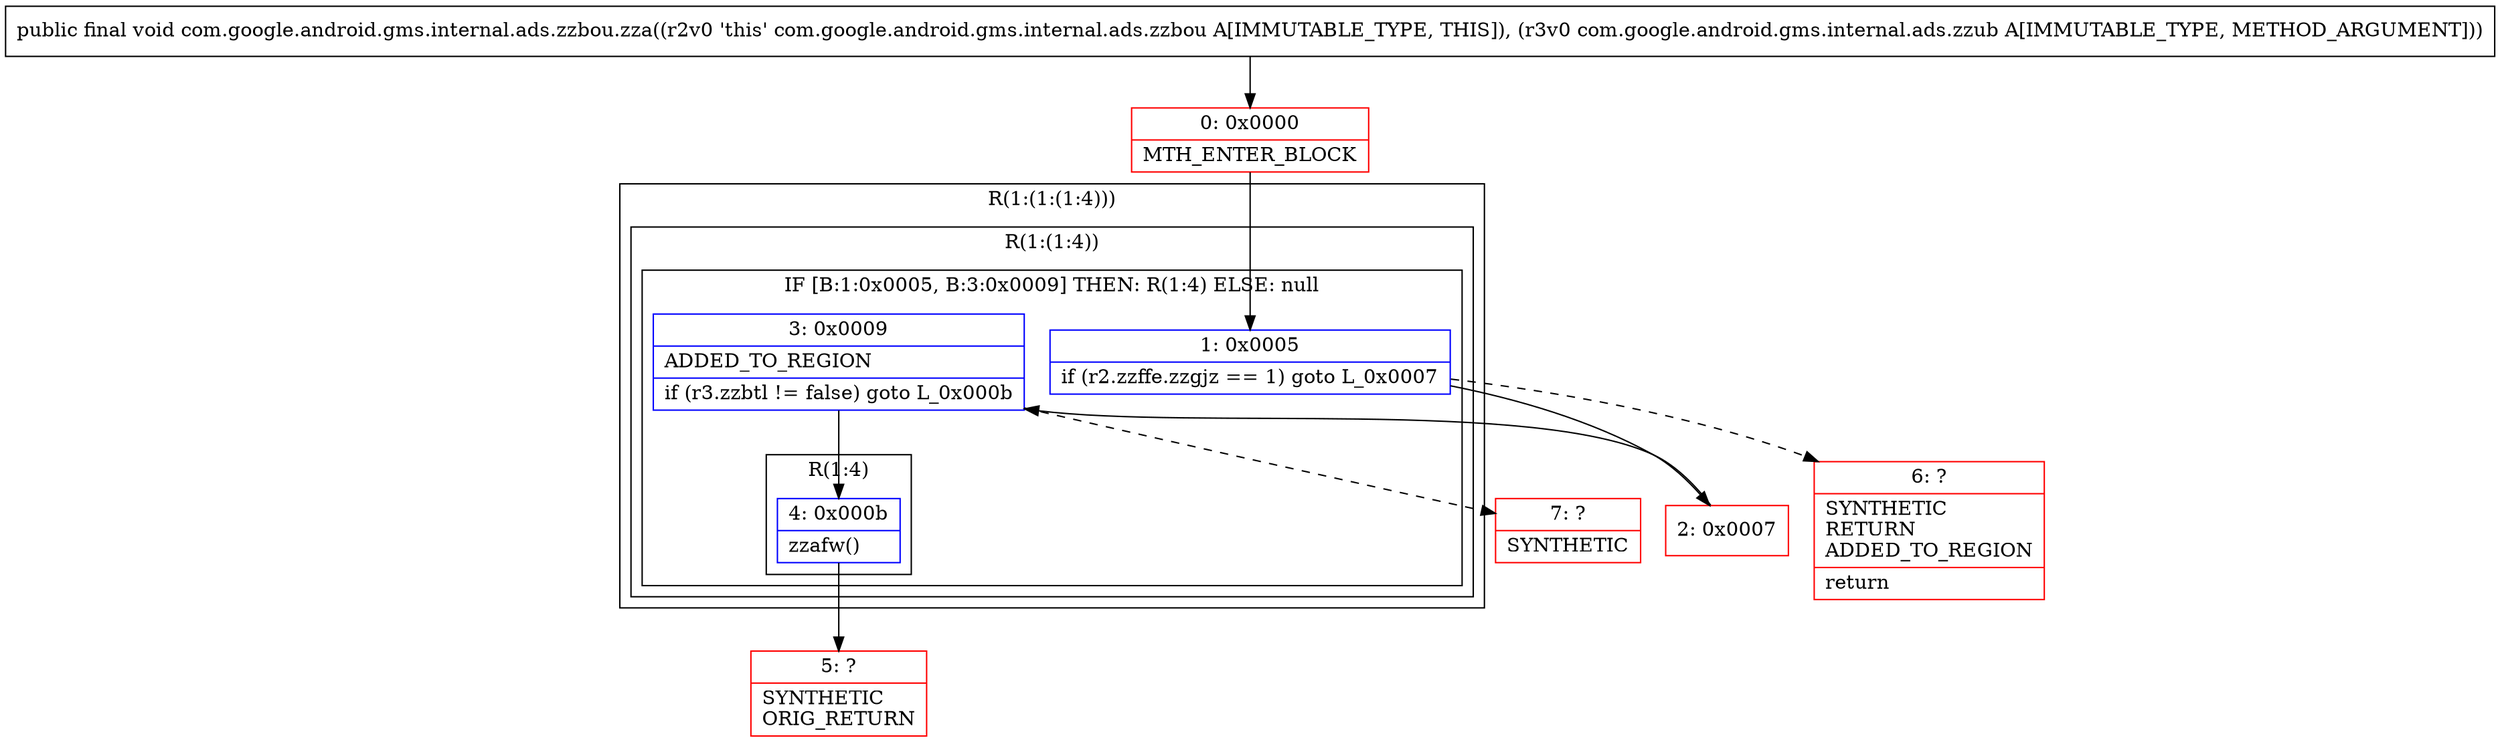 digraph "CFG forcom.google.android.gms.internal.ads.zzbou.zza(Lcom\/google\/android\/gms\/internal\/ads\/zzub;)V" {
subgraph cluster_Region_1992059900 {
label = "R(1:(1:(1:4)))";
node [shape=record,color=blue];
subgraph cluster_Region_197174646 {
label = "R(1:(1:4))";
node [shape=record,color=blue];
subgraph cluster_IfRegion_1700632686 {
label = "IF [B:1:0x0005, B:3:0x0009] THEN: R(1:4) ELSE: null";
node [shape=record,color=blue];
Node_1 [shape=record,label="{1\:\ 0x0005|if (r2.zzffe.zzgjz == 1) goto L_0x0007\l}"];
Node_3 [shape=record,label="{3\:\ 0x0009|ADDED_TO_REGION\l|if (r3.zzbtl != false) goto L_0x000b\l}"];
subgraph cluster_Region_1047517064 {
label = "R(1:4)";
node [shape=record,color=blue];
Node_4 [shape=record,label="{4\:\ 0x000b|zzafw()\l}"];
}
}
}
}
Node_0 [shape=record,color=red,label="{0\:\ 0x0000|MTH_ENTER_BLOCK\l}"];
Node_2 [shape=record,color=red,label="{2\:\ 0x0007}"];
Node_5 [shape=record,color=red,label="{5\:\ ?|SYNTHETIC\lORIG_RETURN\l}"];
Node_6 [shape=record,color=red,label="{6\:\ ?|SYNTHETIC\lRETURN\lADDED_TO_REGION\l|return\l}"];
Node_7 [shape=record,color=red,label="{7\:\ ?|SYNTHETIC\l}"];
MethodNode[shape=record,label="{public final void com.google.android.gms.internal.ads.zzbou.zza((r2v0 'this' com.google.android.gms.internal.ads.zzbou A[IMMUTABLE_TYPE, THIS]), (r3v0 com.google.android.gms.internal.ads.zzub A[IMMUTABLE_TYPE, METHOD_ARGUMENT])) }"];
MethodNode -> Node_0;
Node_1 -> Node_2;
Node_1 -> Node_6[style=dashed];
Node_3 -> Node_4;
Node_3 -> Node_7[style=dashed];
Node_4 -> Node_5;
Node_0 -> Node_1;
Node_2 -> Node_3;
}

